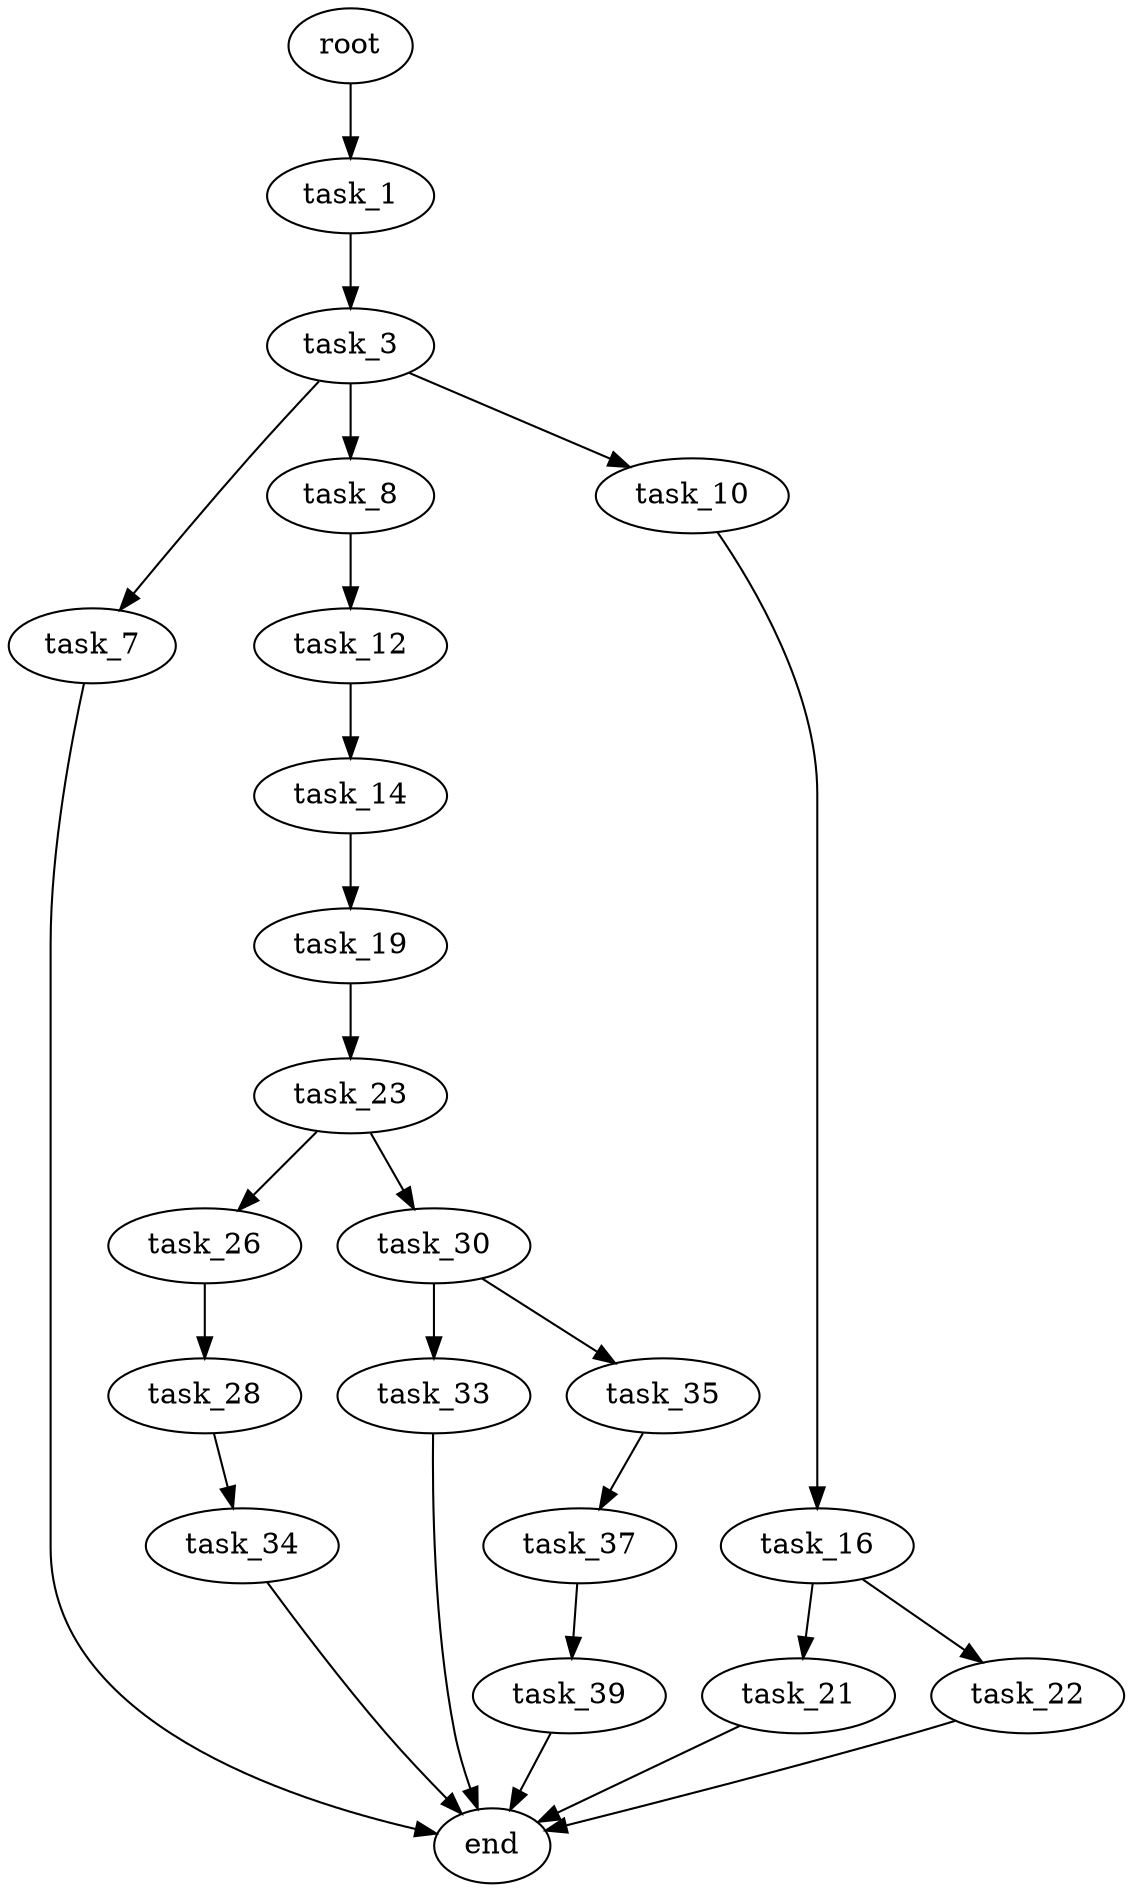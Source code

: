 digraph G {
  root [size="0.000000"];
  task_1 [size="368293445632.000000"];
  task_3 [size="8903344921.000000"];
  task_7 [size="574938937507.000000"];
  task_8 [size="231928233984.000000"];
  task_10 [size="8589934592.000000"];
  task_12 [size="6105702030.000000"];
  task_14 [size="32813840889.000000"];
  task_16 [size="1817025711.000000"];
  task_19 [size="271662303.000000"];
  task_21 [size="193327374698.000000"];
  task_22 [size="68719476736.000000"];
  task_23 [size="8589934592.000000"];
  task_26 [size="123007436090.000000"];
  task_28 [size="269126671977.000000"];
  task_30 [size="244458975906.000000"];
  task_33 [size="7292884427.000000"];
  task_34 [size="549755813888.000000"];
  task_35 [size="8589934592.000000"];
  task_37 [size="4670091936.000000"];
  task_39 [size="1182236857817.000000"];
  end [size="0.000000"];

  root -> task_1 [size="1.000000"];
  task_1 -> task_3 [size="411041792.000000"];
  task_3 -> task_7 [size="679477248.000000"];
  task_3 -> task_8 [size="679477248.000000"];
  task_3 -> task_10 [size="679477248.000000"];
  task_7 -> end [size="1.000000"];
  task_8 -> task_12 [size="301989888.000000"];
  task_10 -> task_16 [size="33554432.000000"];
  task_12 -> task_14 [size="134217728.000000"];
  task_14 -> task_19 [size="838860800.000000"];
  task_16 -> task_21 [size="33554432.000000"];
  task_16 -> task_22 [size="33554432.000000"];
  task_19 -> task_23 [size="33554432.000000"];
  task_21 -> end [size="1.000000"];
  task_22 -> end [size="1.000000"];
  task_23 -> task_26 [size="33554432.000000"];
  task_23 -> task_30 [size="33554432.000000"];
  task_26 -> task_28 [size="411041792.000000"];
  task_28 -> task_34 [size="411041792.000000"];
  task_30 -> task_33 [size="209715200.000000"];
  task_30 -> task_35 [size="209715200.000000"];
  task_33 -> end [size="1.000000"];
  task_34 -> end [size="1.000000"];
  task_35 -> task_37 [size="33554432.000000"];
  task_37 -> task_39 [size="411041792.000000"];
  task_39 -> end [size="1.000000"];
}

